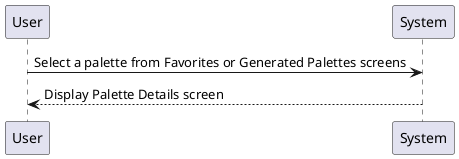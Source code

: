 @startuml
User -> System: Select a palette from Favorites or Generated Palettes screens
System --> User: Display Palette Details screen

@enduml